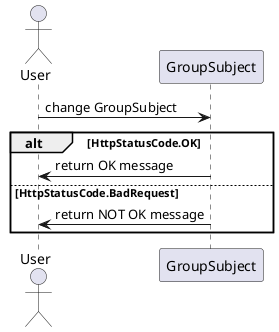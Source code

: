 @startuml changeGroupSubject

actor User

User -> GroupSubject : change GroupSubject

alt HttpStatusCode.OK
    GroupSubject -> User : return OK message
else HttpStatusCode.BadRequest
    GroupSubject -> User : return NOT OK message
end

@enduml